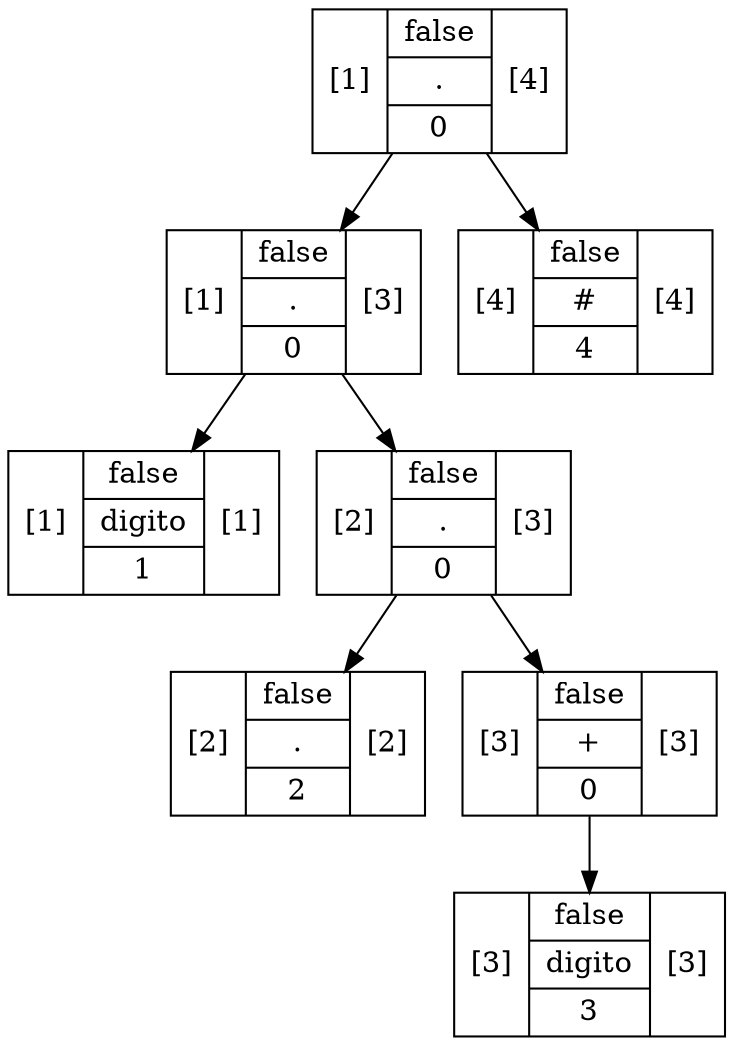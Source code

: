 digraph structs {
    node [shape=record];ArbolNodoMetodo75295ab8[label="[1]|{false|{digito}|1}|[1]"];
ArbolNodoMetodo63fb7898[label="[2]|{false|{.}|2}|[2]"];
ArbolNodoMetodo449b690b[label="[3]|{false|{digito}|3}|[3]"];
ArbolNodoMetodo3368db1[label="[3]|{false|{+}|0}|[3]"];
ArbolNodoMetodo3368db1 -> ArbolNodoMetodo449b690b;
ArbolNodoMetodo3cf5ebf5[label="[2]|{false|{.}|0}|[3]"];
ArbolNodoMetodo3cf5ebf5 -> ArbolNodoMetodo63fb7898;
ArbolNodoMetodo3cf5ebf5 -> ArbolNodoMetodo3368db1;
ArbolNodoMetodo4726b4b[label="[1]|{false|{.}|0}|[3]"];
ArbolNodoMetodo4726b4b -> ArbolNodoMetodo75295ab8;
ArbolNodoMetodo4726b4b -> ArbolNodoMetodo3cf5ebf5;
ArbolNodoMetodo1bbe99ff[label="[4]|{false|{#}|4}|[4]"];
ArbolNodoMetodo2c52d43c[label="[1]|{false|{.}|0}|[4]"];
ArbolNodoMetodo2c52d43c -> ArbolNodoMetodo4726b4b;
ArbolNodoMetodo2c52d43c -> ArbolNodoMetodo1bbe99ff;
}
